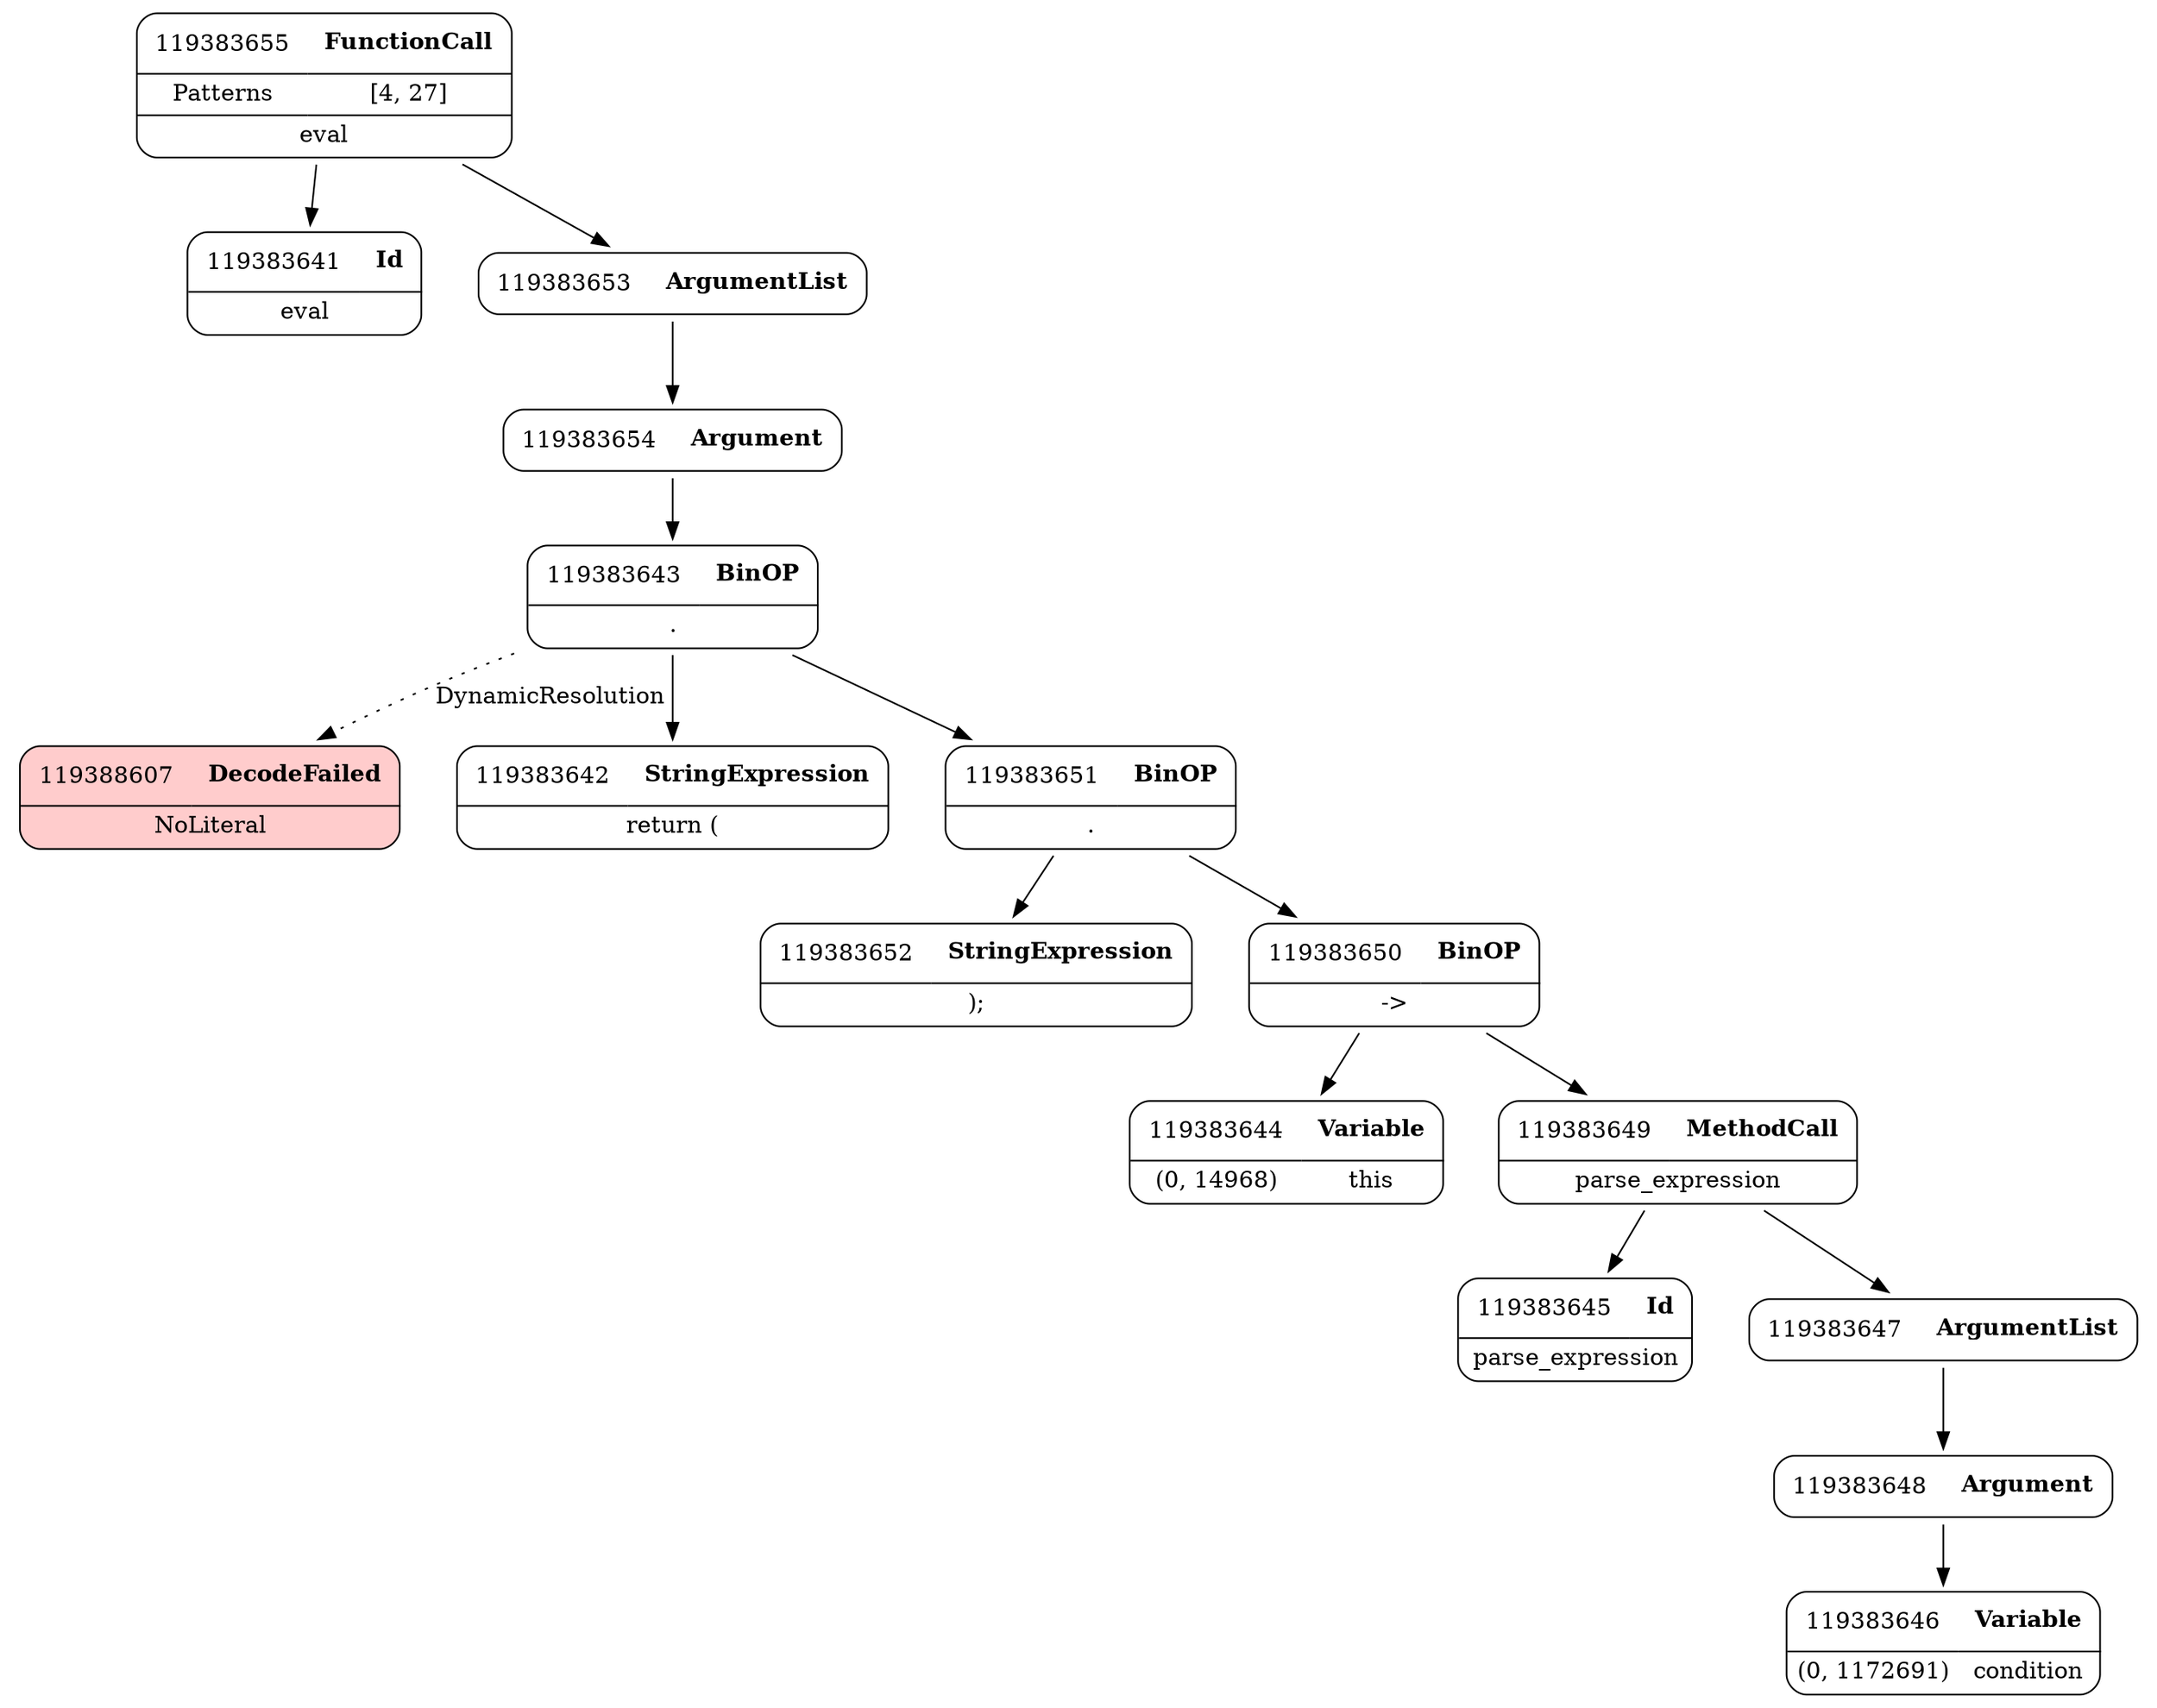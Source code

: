 digraph ast {
node [shape=none];
119383645 [label=<<TABLE border='1' cellspacing='0' cellpadding='10' style='rounded' ><TR><TD border='0'>119383645</TD><TD border='0'><B>Id</B></TD></TR><HR/><TR><TD border='0' cellpadding='5' colspan='2'>parse_expression</TD></TR></TABLE>>];
119383644 [label=<<TABLE border='1' cellspacing='0' cellpadding='10' style='rounded' ><TR><TD border='0'>119383644</TD><TD border='0'><B>Variable</B></TD></TR><HR/><TR><TD border='0' cellpadding='5'>(0, 14968)</TD><TD border='0' cellpadding='5'>this</TD></TR></TABLE>>];
119383647 [label=<<TABLE border='1' cellspacing='0' cellpadding='10' style='rounded' ><TR><TD border='0'>119383647</TD><TD border='0'><B>ArgumentList</B></TD></TR></TABLE>>];
119383647 -> 119383648 [weight=2];
119388607 [label=<<TABLE border='1' cellspacing='0' cellpadding='10' style='rounded' bgcolor='#FFCCCC' ><TR><TD border='0'>119388607</TD><TD border='0'><B>DecodeFailed</B></TD></TR><HR/><TR><TD border='0' cellpadding='5' colspan='2'>NoLiteral</TD></TR></TABLE>>];
119383646 [label=<<TABLE border='1' cellspacing='0' cellpadding='10' style='rounded' ><TR><TD border='0'>119383646</TD><TD border='0'><B>Variable</B></TD></TR><HR/><TR><TD border='0' cellpadding='5'>(0, 1172691)</TD><TD border='0' cellpadding='5'>condition</TD></TR></TABLE>>];
119383641 [label=<<TABLE border='1' cellspacing='0' cellpadding='10' style='rounded' ><TR><TD border='0'>119383641</TD><TD border='0'><B>Id</B></TD></TR><HR/><TR><TD border='0' cellpadding='5' colspan='2'>eval</TD></TR></TABLE>>];
119383643 [label=<<TABLE border='1' cellspacing='0' cellpadding='10' style='rounded' ><TR><TD border='0'>119383643</TD><TD border='0'><B>BinOP</B></TD></TR><HR/><TR><TD border='0' cellpadding='5' colspan='2'>.</TD></TR></TABLE>>];
119383643 -> 119383642 [weight=2];
119383643 -> 119383651 [weight=2];
119383643 -> 119388607 [style=dotted,label=DynamicResolution];
119383642 [label=<<TABLE border='1' cellspacing='0' cellpadding='10' style='rounded' ><TR><TD border='0'>119383642</TD><TD border='0'><B>StringExpression</B></TD></TR><HR/><TR><TD border='0' cellpadding='5' colspan='2'>return (</TD></TR></TABLE>>];
119383653 [label=<<TABLE border='1' cellspacing='0' cellpadding='10' style='rounded' ><TR><TD border='0'>119383653</TD><TD border='0'><B>ArgumentList</B></TD></TR></TABLE>>];
119383653 -> 119383654 [weight=2];
119383652 [label=<<TABLE border='1' cellspacing='0' cellpadding='10' style='rounded' ><TR><TD border='0'>119383652</TD><TD border='0'><B>StringExpression</B></TD></TR><HR/><TR><TD border='0' cellpadding='5' colspan='2'>);</TD></TR></TABLE>>];
119383655 [label=<<TABLE border='1' cellspacing='0' cellpadding='10' style='rounded' ><TR><TD border='0'>119383655</TD><TD border='0'><B>FunctionCall</B></TD></TR><HR/><TR><TD border='0' cellpadding='5'>Patterns</TD><TD border='0' cellpadding='5'>[4, 27]</TD></TR><HR/><TR><TD border='0' cellpadding='5' colspan='2'>eval</TD></TR></TABLE>>];
119383655 -> 119383641 [weight=2];
119383655 -> 119383653 [weight=2];
119383654 [label=<<TABLE border='1' cellspacing='0' cellpadding='10' style='rounded' ><TR><TD border='0'>119383654</TD><TD border='0'><B>Argument</B></TD></TR></TABLE>>];
119383654 -> 119383643 [weight=2];
119383649 [label=<<TABLE border='1' cellspacing='0' cellpadding='10' style='rounded' ><TR><TD border='0'>119383649</TD><TD border='0'><B>MethodCall</B></TD></TR><HR/><TR><TD border='0' cellpadding='5' colspan='2'>parse_expression</TD></TR></TABLE>>];
119383649 -> 119383645 [weight=2];
119383649 -> 119383647 [weight=2];
119383648 [label=<<TABLE border='1' cellspacing='0' cellpadding='10' style='rounded' ><TR><TD border='0'>119383648</TD><TD border='0'><B>Argument</B></TD></TR></TABLE>>];
119383648 -> 119383646 [weight=2];
119383651 [label=<<TABLE border='1' cellspacing='0' cellpadding='10' style='rounded' ><TR><TD border='0'>119383651</TD><TD border='0'><B>BinOP</B></TD></TR><HR/><TR><TD border='0' cellpadding='5' colspan='2'>.</TD></TR></TABLE>>];
119383651 -> 119383650 [weight=2];
119383651 -> 119383652 [weight=2];
119383650 [label=<<TABLE border='1' cellspacing='0' cellpadding='10' style='rounded' ><TR><TD border='0'>119383650</TD><TD border='0'><B>BinOP</B></TD></TR><HR/><TR><TD border='0' cellpadding='5' colspan='2'>-&gt;</TD></TR></TABLE>>];
119383650 -> 119383644 [weight=2];
119383650 -> 119383649 [weight=2];
}

